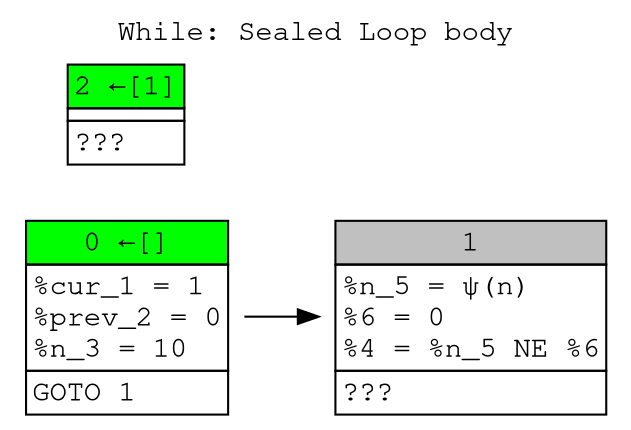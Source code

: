 
        digraph {
            rankdir=LR;
            graph [fontname="Courier, monospace"];
            node [fontname="Courier, monospace"];
            edge [fontname="Courier, monospace"];
            labelloc="t";
            label="While: Sealed Loop body";
            bb_0[shape="none", label=<<table border="0" cellborder="1" cellspacing="0"><tr><td bgcolor="green" align="center" colspan="1">0 ←[]</td></tr><tr><td align="left" balign="left">%cur_1 = 1<br/>%prev_2 = 0<br/>%n_3 = 10<br/></td></tr><tr><td align="left">GOTO 1</td></tr></table>>];
bb_0 -> bb_1;
bb_1[shape="none", label=<<table border="0" cellborder="1" cellspacing="0"><tr><td bgcolor="gray" align="center" colspan="1">1</td></tr><tr><td align="left" balign="left">%n_5 = ψ(n)<br/>%6 = 0<br/>%4 = %n_5 NE %6<br/></td></tr><tr><td align="left">???</td></tr></table>>];
bb_2[shape="none", label=<<table border="0" cellborder="1" cellspacing="0"><tr><td bgcolor="green" align="center" colspan="1">2 ←[1]</td></tr><tr><td align="left" balign="left"></td></tr><tr><td align="left">???</td></tr></table>>];

}
